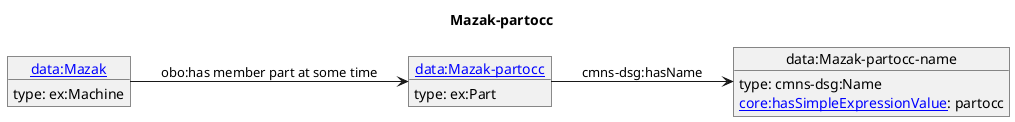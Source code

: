 @startuml
skinparam linetype polyline
left to right direction
title Mazak-partocc
object "[[./Mazak-partocc.html data:Mazak-partocc]]" as o1 {
 type: ex:Part 
}
object "data:Mazak-partocc-name" as o2 {
 type: cmns-dsg:Name 
}
object "[[./Mazak.html data:Mazak]]" as o3 {
 type: ex:Machine 
}
o1 --> o2 : cmns-dsg:hasName
o2 : [[https://spec.industrialontologies.org/ontology/core/Core/hasSimpleExpressionValue core:hasSimpleExpressionValue]]: partocc
o3 --> o1 : obo:has member part at some time
@enduml
